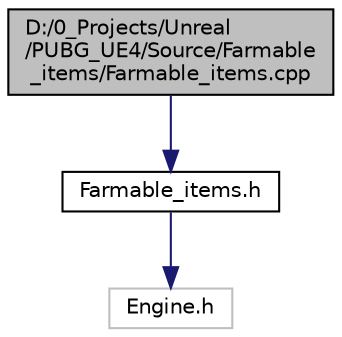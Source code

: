 digraph "D:/0_Projects/Unreal/PUBG_UE4/Source/Farmable_items/Farmable_items.cpp"
{
 // LATEX_PDF_SIZE
  edge [fontname="Helvetica",fontsize="10",labelfontname="Helvetica",labelfontsize="10"];
  node [fontname="Helvetica",fontsize="10",shape=record];
  Node1 [label="D:/0_Projects/Unreal\l/PUBG_UE4/Source/Farmable\l_items/Farmable_items.cpp",height=0.2,width=0.4,color="black", fillcolor="grey75", style="filled", fontcolor="black",tooltip=" "];
  Node1 -> Node2 [color="midnightblue",fontsize="10",style="solid"];
  Node2 [label="Farmable_items.h",height=0.2,width=0.4,color="black", fillcolor="white", style="filled",URL="$_farmable__items_8h.html",tooltip=" "];
  Node2 -> Node3 [color="midnightblue",fontsize="10",style="solid"];
  Node3 [label="Engine.h",height=0.2,width=0.4,color="grey75", fillcolor="white", style="filled",tooltip=" "];
}
